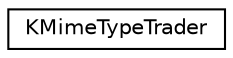 digraph "Graphical Class Hierarchy"
{
  edge [fontname="Helvetica",fontsize="10",labelfontname="Helvetica",labelfontsize="10"];
  node [fontname="Helvetica",fontsize="10",shape=record];
  rankdir="LR";
  Node0 [label="KMimeTypeTrader",height=0.2,width=0.4,color="black", fillcolor="white", style="filled",URL="$classKMimeTypeTrader.html",tooltip="KDE&#39;s trader for services associated to a given mimetype. "];
}
